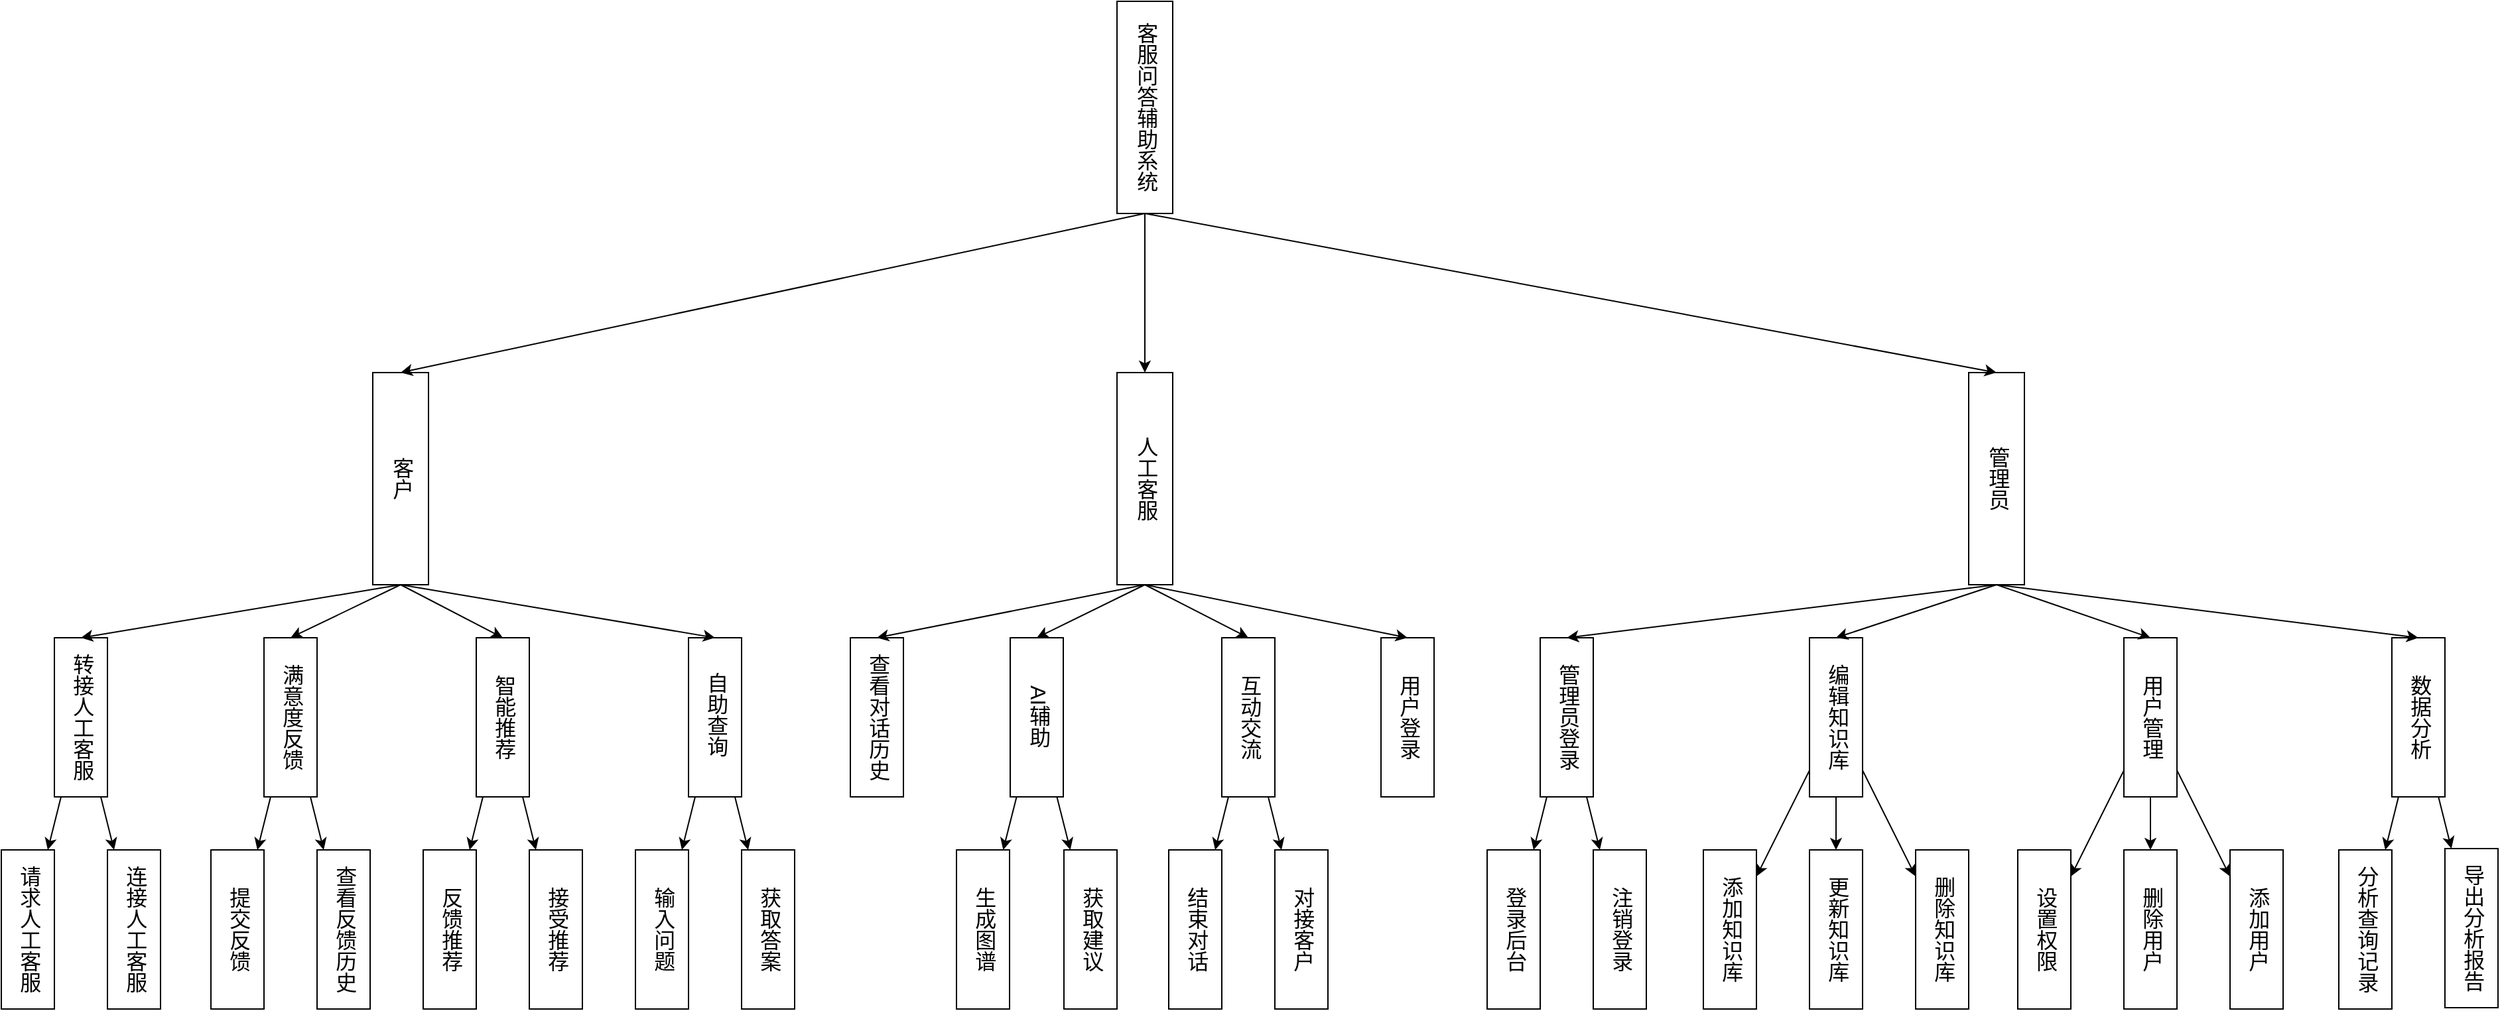 <mxfile scale="2" border="0" version="24.7.17">
  <diagram id="rIg0Oh2x5VlyCMk2Tkae" name="第 1 页">
    <mxGraphModel dx="3053" dy="1793" grid="1" gridSize="10" guides="1" tooltips="1" connect="1" arrows="1" fold="1" page="1" pageScale="1" pageWidth="827" pageHeight="1169" math="0" shadow="0">
      <root>
        <mxCell id="0" />
        <mxCell id="1" parent="0" />
        <mxCell id="8" style="edgeStyle=none;html=1;fontSize=16;" parent="1" source="4" target="5" edge="1">
          <mxGeometry relative="1" as="geometry" />
        </mxCell>
        <mxCell id="9" style="edgeStyle=none;html=1;fontSize=16;" parent="1" source="4" target="6" edge="1">
          <mxGeometry relative="1" as="geometry" />
        </mxCell>
        <mxCell id="4" value="自助查询&amp;nbsp;" style="rounded=0;html=1;whiteSpace=wrap;horizontal=1;align=center;textDirection=vertical-lr;fontSize=16;" parent="1" vertex="1">
          <mxGeometry x="918" y="640" width="40" height="120" as="geometry" />
        </mxCell>
        <mxCell id="5" value="输入问题" style="rounded=0;html=1;whiteSpace=wrap;horizontal=1;align=center;textDirection=vertical-lr;fontSize=16;" parent="1" vertex="1">
          <mxGeometry x="878" y="800" width="40" height="120" as="geometry" />
        </mxCell>
        <mxCell id="6" value="获取答案" style="rounded=0;html=1;whiteSpace=wrap;horizontal=1;align=center;textDirection=vertical-lr;fontSize=16;" parent="1" vertex="1">
          <mxGeometry x="958" y="800" width="40" height="120" as="geometry" />
        </mxCell>
        <mxCell id="14" style="edgeStyle=none;html=1;fontSize=16;" parent="1" source="10" target="12" edge="1">
          <mxGeometry relative="1" as="geometry" />
        </mxCell>
        <mxCell id="15" style="edgeStyle=none;html=1;fontSize=16;" parent="1" source="10" target="13" edge="1">
          <mxGeometry relative="1" as="geometry" />
        </mxCell>
        <mxCell id="10" value="智能推荐" style="rounded=0;html=1;whiteSpace=wrap;horizontal=1;align=center;textDirection=vertical-lr;fontSize=16;" parent="1" vertex="1">
          <mxGeometry x="758" y="640" width="40" height="120" as="geometry" />
        </mxCell>
        <mxCell id="12" value="接受推荐" style="rounded=0;html=1;whiteSpace=wrap;horizontal=1;align=center;textDirection=vertical-lr;fontSize=16;" parent="1" vertex="1">
          <mxGeometry x="798" y="800" width="40" height="120" as="geometry" />
        </mxCell>
        <mxCell id="13" value="反馈推荐" style="rounded=0;html=1;whiteSpace=wrap;horizontal=1;align=center;textDirection=vertical-lr;fontSize=16;" parent="1" vertex="1">
          <mxGeometry x="718" y="800" width="40" height="120" as="geometry" />
        </mxCell>
        <mxCell id="22" style="edgeStyle=none;html=1;fontSize=16;" parent="1" source="16" target="18" edge="1">
          <mxGeometry relative="1" as="geometry" />
        </mxCell>
        <mxCell id="23" style="edgeStyle=none;html=1;fontSize=16;" parent="1" source="16" target="17" edge="1">
          <mxGeometry relative="1" as="geometry" />
        </mxCell>
        <mxCell id="16" value="转接人工客服&lt;br style=&quot;font-size: 16px;&quot;&gt;" style="rounded=0;html=1;whiteSpace=wrap;horizontal=1;align=center;textDirection=vertical-lr;fontSize=16;" parent="1" vertex="1">
          <mxGeometry x="440" y="640" width="40" height="120" as="geometry" />
        </mxCell>
        <mxCell id="17" value="连接人工客服" style="rounded=0;html=1;whiteSpace=wrap;horizontal=1;align=center;textDirection=vertical-lr;fontSize=16;" parent="1" vertex="1">
          <mxGeometry x="480" y="800" width="40" height="120" as="geometry" />
        </mxCell>
        <mxCell id="18" value="请求人工客服" style="rounded=0;html=1;whiteSpace=wrap;horizontal=1;align=center;textDirection=vertical-lr;fontSize=16;" parent="1" vertex="1">
          <mxGeometry x="400" y="800" width="40" height="120" as="geometry" />
        </mxCell>
        <mxCell id="24" style="edgeStyle=none;html=1;fontSize=16;" parent="1" source="19" target="21" edge="1">
          <mxGeometry relative="1" as="geometry" />
        </mxCell>
        <mxCell id="25" style="edgeStyle=none;html=1;fontSize=16;" parent="1" source="19" target="20" edge="1">
          <mxGeometry relative="1" as="geometry" />
        </mxCell>
        <mxCell id="19" value="满意度反馈&lt;br style=&quot;font-size: 16px;&quot;&gt;" style="rounded=0;html=1;whiteSpace=wrap;horizontal=1;align=center;textDirection=vertical-lr;fontSize=16;" parent="1" vertex="1">
          <mxGeometry x="598" y="640" width="40" height="120" as="geometry" />
        </mxCell>
        <mxCell id="20" value="查看反馈历史" style="rounded=0;html=1;whiteSpace=wrap;horizontal=1;align=center;textDirection=vertical-lr;fontSize=16;" parent="1" vertex="1">
          <mxGeometry x="638" y="800" width="40" height="120" as="geometry" />
        </mxCell>
        <mxCell id="21" value="提交反馈" style="rounded=0;html=1;whiteSpace=wrap;horizontal=1;align=center;textDirection=vertical-lr;fontSize=16;" parent="1" vertex="1">
          <mxGeometry x="558" y="800" width="40" height="120" as="geometry" />
        </mxCell>
        <mxCell id="31" value="用户登录&lt;br style=&quot;font-size: 16px;&quot;&gt;" style="rounded=0;html=1;whiteSpace=wrap;horizontal=1;align=center;textDirection=vertical-lr;fontSize=16;" parent="1" vertex="1">
          <mxGeometry x="1440" y="640" width="40" height="120" as="geometry" />
        </mxCell>
        <mxCell id="34" style="edgeStyle=none;html=1;fontSize=16;" parent="1" source="36" target="38" edge="1">
          <mxGeometry relative="1" as="geometry" />
        </mxCell>
        <mxCell id="35" style="edgeStyle=none;html=1;fontSize=16;" parent="1" source="36" target="37" edge="1">
          <mxGeometry relative="1" as="geometry" />
        </mxCell>
        <mxCell id="36" value="互动交流&lt;br style=&quot;font-size: 16px;&quot;&gt;" style="rounded=0;html=1;whiteSpace=wrap;horizontal=1;align=center;textDirection=vertical-lr;fontSize=16;" parent="1" vertex="1">
          <mxGeometry x="1320" y="640" width="40" height="120" as="geometry" />
        </mxCell>
        <mxCell id="37" value="结束对话" style="rounded=0;html=1;whiteSpace=wrap;horizontal=1;align=center;textDirection=vertical-lr;fontSize=16;" parent="1" vertex="1">
          <mxGeometry x="1280" y="800" width="40" height="120" as="geometry" />
        </mxCell>
        <mxCell id="38" value="对接客户" style="rounded=0;html=1;whiteSpace=wrap;horizontal=1;align=center;textDirection=vertical-lr;fontSize=16;" parent="1" vertex="1">
          <mxGeometry x="1360" y="800" width="40" height="120" as="geometry" />
        </mxCell>
        <mxCell id="39" style="edgeStyle=none;html=1;fontSize=16;" parent="1" source="41" target="42" edge="1">
          <mxGeometry relative="1" as="geometry" />
        </mxCell>
        <mxCell id="40" style="edgeStyle=none;html=1;fontSize=16;" parent="1" source="41" target="43" edge="1">
          <mxGeometry relative="1" as="geometry" />
        </mxCell>
        <mxCell id="42" value="获取建议" style="rounded=0;html=1;whiteSpace=wrap;horizontal=1;align=center;textDirection=vertical-lr;fontSize=16;" parent="1" vertex="1">
          <mxGeometry x="1201" y="800" width="40" height="120" as="geometry" />
        </mxCell>
        <mxCell id="43" value="生成图谱" style="rounded=0;html=1;whiteSpace=wrap;horizontal=1;align=center;textDirection=vertical-lr;fontSize=16;" parent="1" vertex="1">
          <mxGeometry x="1120" y="800" width="40" height="120" as="geometry" />
        </mxCell>
        <mxCell id="46" value="查看对话历史&lt;br style=&quot;font-size: 16px;&quot;&gt;" style="rounded=0;html=1;whiteSpace=wrap;horizontal=1;align=center;textDirection=vertical-lr;fontSize=16;" parent="1" vertex="1">
          <mxGeometry x="1040" y="640" width="40" height="120" as="geometry" />
        </mxCell>
        <mxCell id="58" style="edgeStyle=none;html=1;fontSize=16;" parent="1" source="60" target="61" edge="1">
          <mxGeometry relative="1" as="geometry" />
        </mxCell>
        <mxCell id="59" style="edgeStyle=none;html=1;fontSize=16;" parent="1" source="60" target="62" edge="1">
          <mxGeometry relative="1" as="geometry" />
        </mxCell>
        <mxCell id="60" value="数据分析&lt;br style=&quot;font-size: 16px;&quot;&gt;" style="rounded=0;html=1;whiteSpace=wrap;horizontal=1;align=center;textDirection=vertical-lr;fontSize=16;" parent="1" vertex="1">
          <mxGeometry x="2202" y="640" width="40" height="120" as="geometry" />
        </mxCell>
        <mxCell id="61" value="分析查询记录" style="rounded=0;html=1;whiteSpace=wrap;horizontal=1;align=center;textDirection=vertical-lr;fontSize=16;" parent="1" vertex="1">
          <mxGeometry x="2162" y="800" width="40" height="120" as="geometry" />
        </mxCell>
        <mxCell id="62" value="导出分析报告" style="rounded=0;html=1;whiteSpace=wrap;horizontal=1;align=center;textDirection=vertical-lr;fontSize=16;" parent="1" vertex="1">
          <mxGeometry x="2242" y="799" width="40" height="120" as="geometry" />
        </mxCell>
        <mxCell id="63" style="edgeStyle=none;html=1;fontSize=16;" parent="1" source="65" target="66" edge="1">
          <mxGeometry relative="1" as="geometry" />
        </mxCell>
        <mxCell id="64" style="edgeStyle=none;html=1;fontSize=16;" parent="1" source="65" target="67" edge="1">
          <mxGeometry relative="1" as="geometry" />
        </mxCell>
        <mxCell id="81" style="edgeStyle=none;html=1;fontSize=16;" parent="1" source="65" target="80" edge="1">
          <mxGeometry relative="1" as="geometry" />
        </mxCell>
        <mxCell id="65" value="用户管理&lt;br style=&quot;font-size: 16px;&quot;&gt;" style="rounded=0;html=1;whiteSpace=wrap;horizontal=1;align=center;textDirection=vertical-lr;fontSize=16;" parent="1" vertex="1">
          <mxGeometry x="2000" y="640" width="40" height="120" as="geometry" />
        </mxCell>
        <mxCell id="66" value="添加用户" style="rounded=0;html=1;whiteSpace=wrap;horizontal=1;align=center;textDirection=vertical-lr;fontSize=16;" parent="1" vertex="1">
          <mxGeometry x="2080" y="800" width="40" height="120" as="geometry" />
        </mxCell>
        <mxCell id="67" value="删除用户" style="rounded=0;html=1;whiteSpace=wrap;horizontal=1;align=center;textDirection=vertical-lr;fontSize=16;" parent="1" vertex="1">
          <mxGeometry x="2000" y="800" width="40" height="120" as="geometry" />
        </mxCell>
        <mxCell id="68" style="edgeStyle=none;html=1;fontSize=16;" parent="1" source="70" target="72" edge="1">
          <mxGeometry relative="1" as="geometry" />
        </mxCell>
        <mxCell id="69" style="edgeStyle=none;html=1;fontSize=16;" parent="1" source="70" target="71" edge="1">
          <mxGeometry relative="1" as="geometry" />
        </mxCell>
        <mxCell id="70" value="管理员登录&lt;br style=&quot;font-size: 16px;&quot;&gt;" style="rounded=0;html=1;whiteSpace=wrap;horizontal=1;align=center;textDirection=vertical-lr;fontSize=16;" parent="1" vertex="1">
          <mxGeometry x="1560" y="640" width="40" height="120" as="geometry" />
        </mxCell>
        <mxCell id="71" value="注销登录" style="rounded=0;html=1;whiteSpace=wrap;horizontal=1;align=center;textDirection=vertical-lr;fontSize=16;" parent="1" vertex="1">
          <mxGeometry x="1600" y="800" width="40" height="120" as="geometry" />
        </mxCell>
        <mxCell id="72" value="登录后台" style="rounded=0;html=1;whiteSpace=wrap;horizontal=1;align=center;textDirection=vertical-lr;fontSize=16;" parent="1" vertex="1">
          <mxGeometry x="1520" y="800" width="40" height="120" as="geometry" />
        </mxCell>
        <mxCell id="73" style="edgeStyle=none;html=1;fontSize=16;" parent="1" source="75" target="77" edge="1">
          <mxGeometry relative="1" as="geometry" />
        </mxCell>
        <mxCell id="74" style="edgeStyle=none;html=1;fontSize=16;" parent="1" source="75" target="76" edge="1">
          <mxGeometry relative="1" as="geometry" />
        </mxCell>
        <mxCell id="79" style="edgeStyle=none;html=1;fontSize=16;" parent="1" source="75" target="78" edge="1">
          <mxGeometry relative="1" as="geometry" />
        </mxCell>
        <mxCell id="75" value="编辑知识库&lt;br style=&quot;font-size: 16px;&quot;&gt;" style="rounded=0;html=1;whiteSpace=wrap;horizontal=1;align=center;textDirection=vertical-lr;fontSize=16;" parent="1" vertex="1">
          <mxGeometry x="1763" y="640" width="40" height="120" as="geometry" />
        </mxCell>
        <mxCell id="76" value="更新知识库" style="rounded=0;html=1;whiteSpace=wrap;horizontal=1;align=center;textDirection=vertical-lr;fontSize=16;" parent="1" vertex="1">
          <mxGeometry x="1763" y="800" width="40" height="120" as="geometry" />
        </mxCell>
        <mxCell id="77" value="添加知识库" style="rounded=0;html=1;whiteSpace=wrap;horizontal=1;align=center;textDirection=vertical-lr;fontSize=16;" parent="1" vertex="1">
          <mxGeometry x="1683" y="800" width="40" height="120" as="geometry" />
        </mxCell>
        <mxCell id="78" value="删除知识库" style="rounded=0;html=1;whiteSpace=wrap;horizontal=1;align=center;textDirection=vertical-lr;fontSize=16;" parent="1" vertex="1">
          <mxGeometry x="1843" y="800" width="40" height="120" as="geometry" />
        </mxCell>
        <mxCell id="80" value="设置权限" style="rounded=0;html=1;whiteSpace=wrap;horizontal=1;align=center;textDirection=vertical-lr;fontSize=16;" parent="1" vertex="1">
          <mxGeometry x="1920" y="800" width="40" height="120" as="geometry" />
        </mxCell>
        <mxCell id="_XLRPtfN0X6dvK7SUnGm-85" style="rounded=0;orthogonalLoop=1;jettySize=auto;html=1;exitX=0.5;exitY=1;exitDx=0;exitDy=0;entryX=0.5;entryY=0;entryDx=0;entryDy=0;fontSize=16;" edge="1" parent="1" source="_XLRPtfN0X6dvK7SUnGm-84" target="16">
          <mxGeometry relative="1" as="geometry" />
        </mxCell>
        <mxCell id="_XLRPtfN0X6dvK7SUnGm-86" style="rounded=0;orthogonalLoop=1;jettySize=auto;html=1;exitX=0.5;exitY=1;exitDx=0;exitDy=0;entryX=0.5;entryY=0;entryDx=0;entryDy=0;fontSize=16;" edge="1" parent="1" source="_XLRPtfN0X6dvK7SUnGm-84" target="19">
          <mxGeometry relative="1" as="geometry" />
        </mxCell>
        <mxCell id="_XLRPtfN0X6dvK7SUnGm-87" style="rounded=0;orthogonalLoop=1;jettySize=auto;html=1;exitX=0.5;exitY=1;exitDx=0;exitDy=0;entryX=0.5;entryY=0;entryDx=0;entryDy=0;fontSize=16;" edge="1" parent="1" source="_XLRPtfN0X6dvK7SUnGm-84" target="10">
          <mxGeometry relative="1" as="geometry" />
        </mxCell>
        <mxCell id="_XLRPtfN0X6dvK7SUnGm-88" style="rounded=0;orthogonalLoop=1;jettySize=auto;html=1;exitX=0.5;exitY=1;exitDx=0;exitDy=0;entryX=0.5;entryY=0;entryDx=0;entryDy=0;fontSize=16;" edge="1" parent="1" source="_XLRPtfN0X6dvK7SUnGm-84" target="4">
          <mxGeometry relative="1" as="geometry" />
        </mxCell>
        <mxCell id="_XLRPtfN0X6dvK7SUnGm-84" value="客户" style="rounded=0;whiteSpace=wrap;html=1;textDirection=vertical-lr;fontSize=16;" vertex="1" parent="1">
          <mxGeometry x="680" y="440" width="42" height="160" as="geometry" />
        </mxCell>
        <mxCell id="_XLRPtfN0X6dvK7SUnGm-92" style="rounded=0;orthogonalLoop=1;jettySize=auto;html=1;exitX=0.5;exitY=1;exitDx=0;exitDy=0;entryX=0.5;entryY=0;entryDx=0;entryDy=0;fontSize=16;" edge="1" parent="1" source="_XLRPtfN0X6dvK7SUnGm-91" target="70">
          <mxGeometry relative="1" as="geometry" />
        </mxCell>
        <mxCell id="_XLRPtfN0X6dvK7SUnGm-93" style="rounded=0;orthogonalLoop=1;jettySize=auto;html=1;exitX=0.5;exitY=1;exitDx=0;exitDy=0;entryX=0.5;entryY=0;entryDx=0;entryDy=0;fontSize=16;" edge="1" parent="1" source="_XLRPtfN0X6dvK7SUnGm-91" target="75">
          <mxGeometry relative="1" as="geometry" />
        </mxCell>
        <mxCell id="_XLRPtfN0X6dvK7SUnGm-94" style="rounded=0;orthogonalLoop=1;jettySize=auto;html=1;exitX=0.5;exitY=1;exitDx=0;exitDy=0;entryX=0.5;entryY=0;entryDx=0;entryDy=0;fontSize=16;" edge="1" parent="1" source="_XLRPtfN0X6dvK7SUnGm-91" target="65">
          <mxGeometry relative="1" as="geometry" />
        </mxCell>
        <mxCell id="_XLRPtfN0X6dvK7SUnGm-95" style="rounded=0;orthogonalLoop=1;jettySize=auto;html=1;exitX=0.5;exitY=1;exitDx=0;exitDy=0;entryX=0.5;entryY=0;entryDx=0;entryDy=0;fontSize=16;" edge="1" parent="1" source="_XLRPtfN0X6dvK7SUnGm-91" target="60">
          <mxGeometry relative="1" as="geometry" />
        </mxCell>
        <mxCell id="_XLRPtfN0X6dvK7SUnGm-91" value="管理员" style="rounded=0;whiteSpace=wrap;html=1;textDirection=vertical-lr;fontSize=16;" vertex="1" parent="1">
          <mxGeometry x="1883" y="440" width="42" height="160" as="geometry" />
        </mxCell>
        <mxCell id="41" value="AI辅助" style="rounded=0;html=1;whiteSpace=wrap;horizontal=1;align=center;textDirection=vertical-lr;fontSize=16;" parent="1" vertex="1">
          <mxGeometry x="1160.5" y="640" width="40" height="120" as="geometry" />
        </mxCell>
        <mxCell id="_XLRPtfN0X6dvK7SUnGm-99" style="rounded=0;orthogonalLoop=1;jettySize=auto;html=1;exitX=0.5;exitY=1;exitDx=0;exitDy=0;entryX=0.5;entryY=0;entryDx=0;entryDy=0;fontSize=16;" edge="1" parent="1" source="_XLRPtfN0X6dvK7SUnGm-98" target="46">
          <mxGeometry relative="1" as="geometry" />
        </mxCell>
        <mxCell id="_XLRPtfN0X6dvK7SUnGm-100" style="rounded=0;orthogonalLoop=1;jettySize=auto;html=1;exitX=0.5;exitY=1;exitDx=0;exitDy=0;entryX=0.5;entryY=0;entryDx=0;entryDy=0;fontSize=16;" edge="1" parent="1" source="_XLRPtfN0X6dvK7SUnGm-98" target="41">
          <mxGeometry relative="1" as="geometry" />
        </mxCell>
        <mxCell id="_XLRPtfN0X6dvK7SUnGm-101" style="rounded=0;orthogonalLoop=1;jettySize=auto;html=1;exitX=0.5;exitY=1;exitDx=0;exitDy=0;entryX=0.5;entryY=0;entryDx=0;entryDy=0;fontSize=16;" edge="1" parent="1" source="_XLRPtfN0X6dvK7SUnGm-98" target="36">
          <mxGeometry relative="1" as="geometry" />
        </mxCell>
        <mxCell id="_XLRPtfN0X6dvK7SUnGm-102" style="rounded=0;orthogonalLoop=1;jettySize=auto;html=1;exitX=0.5;exitY=1;exitDx=0;exitDy=0;entryX=0.5;entryY=0;entryDx=0;entryDy=0;fontSize=16;" edge="1" parent="1" source="_XLRPtfN0X6dvK7SUnGm-98" target="31">
          <mxGeometry relative="1" as="geometry" />
        </mxCell>
        <mxCell id="_XLRPtfN0X6dvK7SUnGm-98" value="人工客服" style="rounded=0;whiteSpace=wrap;html=1;textDirection=vertical-lr;fontSize=16;" vertex="1" parent="1">
          <mxGeometry x="1241" y="440" width="42" height="160" as="geometry" />
        </mxCell>
        <mxCell id="_XLRPtfN0X6dvK7SUnGm-106" style="rounded=0;orthogonalLoop=1;jettySize=auto;html=1;exitX=0.5;exitY=1;exitDx=0;exitDy=0;entryX=0.5;entryY=0;entryDx=0;entryDy=0;" edge="1" parent="1" source="_XLRPtfN0X6dvK7SUnGm-104" target="_XLRPtfN0X6dvK7SUnGm-84">
          <mxGeometry relative="1" as="geometry" />
        </mxCell>
        <mxCell id="_XLRPtfN0X6dvK7SUnGm-107" style="rounded=0;orthogonalLoop=1;jettySize=auto;html=1;exitX=0.5;exitY=1;exitDx=0;exitDy=0;entryX=0.5;entryY=0;entryDx=0;entryDy=0;" edge="1" parent="1" source="_XLRPtfN0X6dvK7SUnGm-104" target="_XLRPtfN0X6dvK7SUnGm-98">
          <mxGeometry relative="1" as="geometry" />
        </mxCell>
        <mxCell id="_XLRPtfN0X6dvK7SUnGm-108" style="rounded=0;orthogonalLoop=1;jettySize=auto;html=1;exitX=0.5;exitY=1;exitDx=0;exitDy=0;entryX=0.5;entryY=0;entryDx=0;entryDy=0;" edge="1" parent="1" source="_XLRPtfN0X6dvK7SUnGm-104" target="_XLRPtfN0X6dvK7SUnGm-91">
          <mxGeometry relative="1" as="geometry" />
        </mxCell>
        <mxCell id="_XLRPtfN0X6dvK7SUnGm-104" value="客服问答辅助系统" style="rounded=0;whiteSpace=wrap;html=1;textDirection=vertical-lr;fontSize=16;" vertex="1" parent="1">
          <mxGeometry x="1241" y="160" width="42" height="160" as="geometry" />
        </mxCell>
      </root>
    </mxGraphModel>
  </diagram>
</mxfile>
